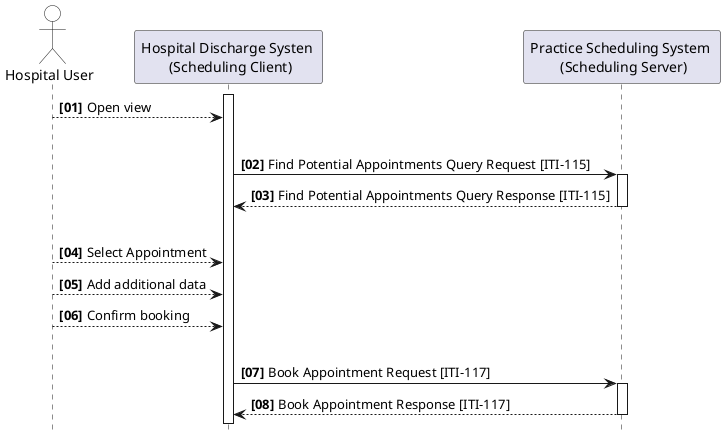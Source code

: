 @startuml
skinparam responseMessageBelowArrow true
skinparam svgDimensionStyle false
hide footbox

actor "Hospital User" as User #FFFFFF
participant "Hospital Discharge Systen \n (Scheduling Client)" as RequestingActor
participant "Practice Scheduling System \n (Scheduling Server)" as RespondingActor

autonumber 1 1 "<b>[00]"

activate "RequestingActor"
User --> RequestingActor: Open view

|||
RequestingActor -> RespondingActor: Find Potential Appointments Query Request [ITI-115]
activate "RespondingActor"
RespondingActor --> RequestingActor: Find Potential Appointments Query Response [ITI-115]
deactivate "RespondingActor"

|||
User --> RequestingActor: Select Appointment
User --> RequestingActor: Add additional data
User --> RequestingActor: Confirm booking

|||
RequestingActor -> RespondingActor: Book Appointment Request [ITI-117]
activate "RespondingActor"
RespondingActor --> RequestingActor: Book Appointment Response [ITI-117]
deactivate "RespondingActor"

autonumber stop

@enduml

